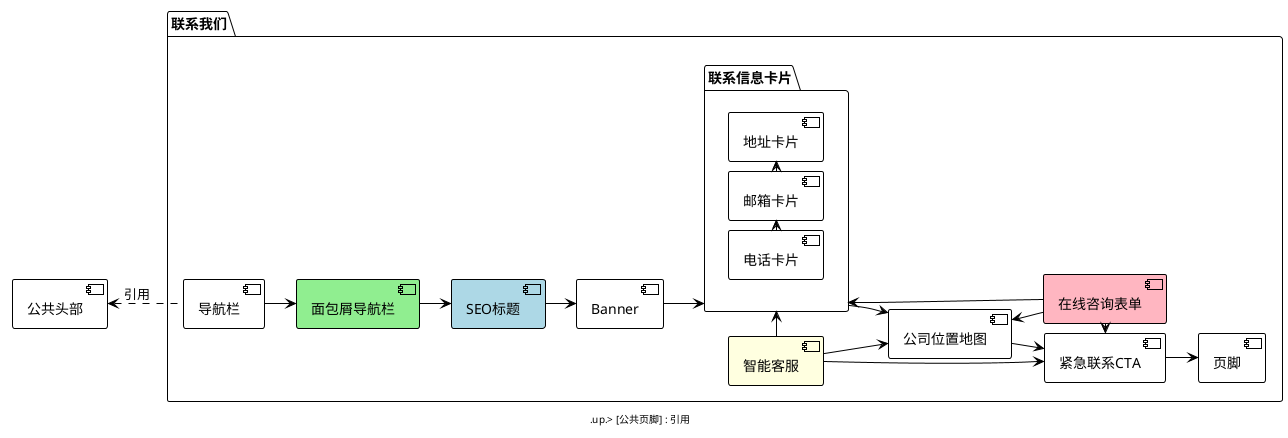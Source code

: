 @startuml contact
!theme plain
top to bottom direction
left to right direction

skinparam nodesep 10
skinparam ranksep 30

' 注释掉可能导致问题的include指令
' !include ../公共/header.puml
' !include ../公共/footer.puml

package "联系我们" {
  [导航栏] as navbar
  [面包屑导航栏] as breadcrumb #lightgreen
  [SEO标题] as seoTitle #lightblue
  [Banner] as banner
  
  ' 左侧在线咨询表单
  [在线咨询表单] as consultForm #lightpink
  
  package "联系信息卡片" as contactCards {
    [电话卡片] as phoneCard
    [邮箱卡片] as emailCard
    [地址卡片] as addressCard
    
    ' 水平排列三个卡片
    phoneCard -right-> emailCard
    emailCard -right-> addressCard
  }
  
  [公司位置地图] as map
  [紧急联系CTA] as emergencyCTA
  [页脚] as footer
  
  ' 右侧智能客服
  [智能客服] as chatBot #lightyellow

  ' 连接关系
  navbar --> breadcrumb
  breadcrumb --> seoTitle
  seoTitle --> banner
  banner --> contactCards
  contactCards --> map
  map --> emergencyCTA
  emergencyCTA --> footer
  
  ' 侧边元素连接
  consultForm -left-> contactCards
  consultForm -left-> map
  consultForm -left-> emergencyCTA
  
  chatBot -right-> contactCards
  chatBot -right-> map
  chatBot -right-> emergencyCTA
}

' 引用公共组件
navbar .up.> [公共头部] : 引用
footer .up.> [公共页脚] : 引用

@enduml